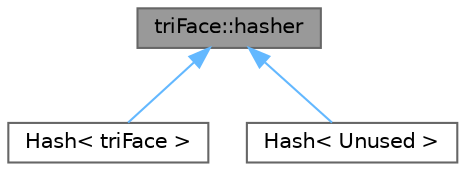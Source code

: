 digraph "triFace::hasher"
{
 // LATEX_PDF_SIZE
  bgcolor="transparent";
  edge [fontname=Helvetica,fontsize=10,labelfontname=Helvetica,labelfontsize=10];
  node [fontname=Helvetica,fontsize=10,shape=box,height=0.2,width=0.4];
  Node1 [id="Node000001",label="triFace::hasher",height=0.2,width=0.4,color="gray40", fillcolor="grey60", style="filled", fontcolor="black",tooltip=" "];
  Node1 -> Node2 [id="edge1_Node000001_Node000002",dir="back",color="steelblue1",style="solid",tooltip=" "];
  Node2 [id="Node000002",label="Hash\< triFace \>",height=0.2,width=0.4,color="gray40", fillcolor="white", style="filled",URL="$structFoam_1_1Hash_3_01triFace_01_4.html",tooltip=" "];
  Node1 -> Node3 [id="edge2_Node000001_Node000003",dir="back",color="steelblue1",style="solid",tooltip=" "];
  Node3 [id="Node000003",label="Hash\< Unused \>",height=0.2,width=0.4,color="gray40", fillcolor="white", style="filled",URL="$structFoam_1_1triFace_1_1Hash.html",tooltip=" "];
}
